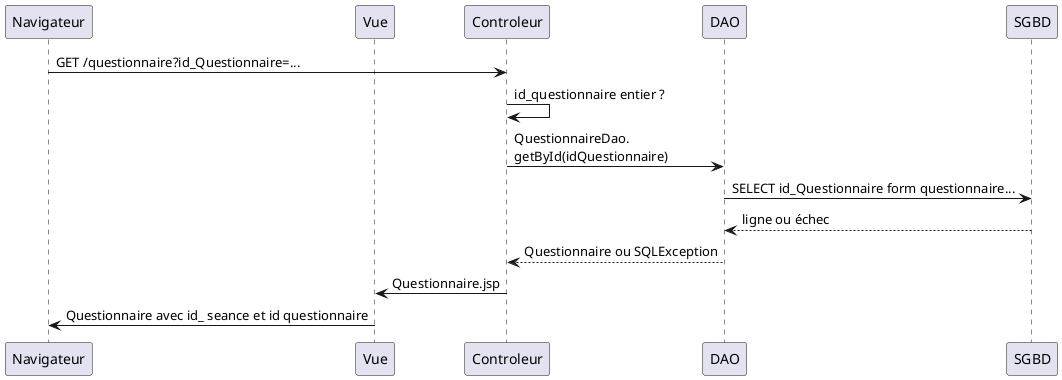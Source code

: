 @startuml
participant Navigateur
participant Vue

Navigateur -> Controleur: GET /questionnaire?id_Questionnaire=...
Controleur -> Controleur: id_questionnaire entier ?
Controleur -> DAO: QuestionnaireDao.\ngetById(idQuestionnaire)
DAO -> SGBD: SELECT id_Questionnaire form questionnaire...
SGBD --> DAO: ligne ou échec
DAO --> Controleur: Questionnaire ou SQLException
Controleur -> Vue: Questionnaire.jsp
Vue -> Navigateur: Questionnaire avec id_ seance et id questionnaire

@enduml